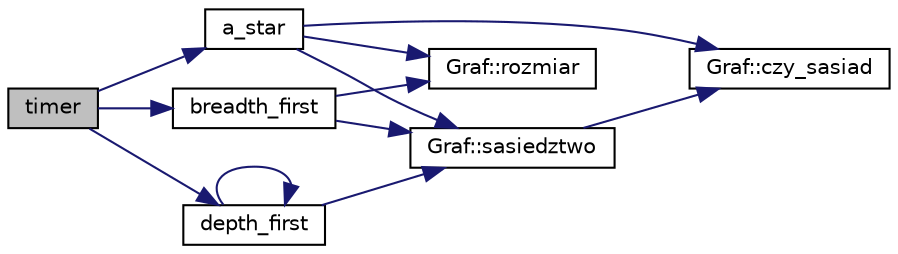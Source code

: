 digraph G
{
  edge [fontname="Helvetica",fontsize="10",labelfontname="Helvetica",labelfontsize="10"];
  node [fontname="Helvetica",fontsize="10",shape=record];
  rankdir="LR";
  Node1 [label="timer",height=0.2,width=0.4,color="black", fillcolor="grey75", style="filled" fontcolor="black"];
  Node1 -> Node2 [color="midnightblue",fontsize="10",style="solid",fontname="Helvetica"];
  Node2 [label="breadth_first",height=0.2,width=0.4,color="black", fillcolor="white", style="filled",URL="$przeszukiwanie_8h.html#a48d4601486fa305e536e43dd8537d710"];
  Node2 -> Node3 [color="midnightblue",fontsize="10",style="solid",fontname="Helvetica"];
  Node3 [label="Graf::rozmiar",height=0.2,width=0.4,color="black", fillcolor="white", style="filled",URL="$class_graf.html#ab452377f7bf7a7034057c9b1c1f2c4fb",tooltip="Metoda pozwalajaca na sprawdzenie rozmiaru."];
  Node2 -> Node4 [color="midnightblue",fontsize="10",style="solid",fontname="Helvetica"];
  Node4 [label="Graf::sasiedztwo",height=0.2,width=0.4,color="black", fillcolor="white", style="filled",URL="$class_graf.html#a7a21743550a1a46b30e462ddccf665c3",tooltip="Metoda pozwalajaca na sprawdzic &quot;sasiedztwo&quot; danego wierzcholka."];
  Node4 -> Node5 [color="midnightblue",fontsize="10",style="solid",fontname="Helvetica"];
  Node5 [label="Graf::czy_sasiad",height=0.2,width=0.4,color="black", fillcolor="white", style="filled",URL="$class_graf.html#ac743220324f5dd5340b26571771aab97",tooltip="Metoda pozwalajaca na sprawdzic czy dany wierzcholek jest &quot;sasiadem&quot;."];
  Node1 -> Node6 [color="midnightblue",fontsize="10",style="solid",fontname="Helvetica"];
  Node6 [label="depth_first",height=0.2,width=0.4,color="black", fillcolor="white", style="filled",URL="$przeszukiwanie_8h.html#adf1676fd94d7e754f7eb562ad1e86edd"];
  Node6 -> Node4 [color="midnightblue",fontsize="10",style="solid",fontname="Helvetica"];
  Node6 -> Node6 [color="midnightblue",fontsize="10",style="solid",fontname="Helvetica"];
  Node1 -> Node7 [color="midnightblue",fontsize="10",style="solid",fontname="Helvetica"];
  Node7 [label="a_star",height=0.2,width=0.4,color="black", fillcolor="white", style="filled",URL="$przeszukiwanie_8h.html#a136bc0fc8736b62810b7eff9278ef0c3"];
  Node7 -> Node3 [color="midnightblue",fontsize="10",style="solid",fontname="Helvetica"];
  Node7 -> Node4 [color="midnightblue",fontsize="10",style="solid",fontname="Helvetica"];
  Node7 -> Node5 [color="midnightblue",fontsize="10",style="solid",fontname="Helvetica"];
}
